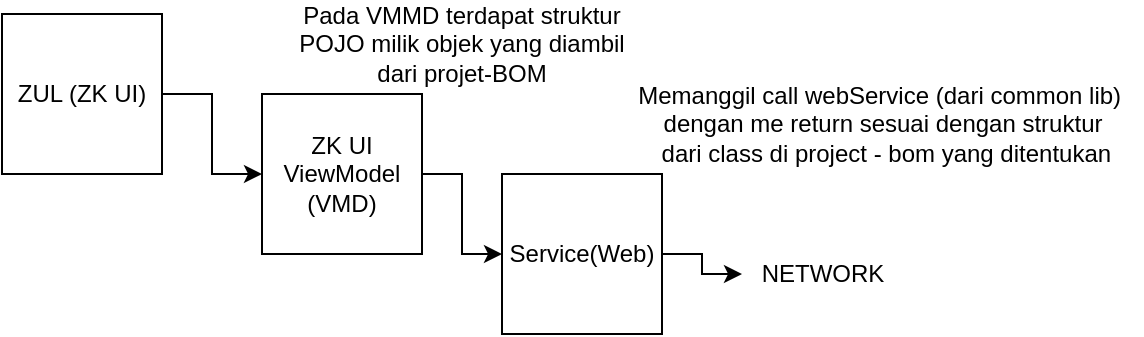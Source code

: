 <mxfile version="13.7.7" type="github">
  <diagram id="VUYOUcLSTNesoHuxwyxF" name="Page-1">
    <mxGraphModel dx="868" dy="482" grid="1" gridSize="10" guides="1" tooltips="1" connect="1" arrows="1" fold="1" page="1" pageScale="1" pageWidth="850" pageHeight="1100" math="0" shadow="0">
      <root>
        <mxCell id="0" />
        <mxCell id="1" parent="0" />
        <mxCell id="fw0LZEKKgFk2uAr3LbG0-5" style="edgeStyle=orthogonalEdgeStyle;rounded=0;orthogonalLoop=1;jettySize=auto;html=1;entryX=0;entryY=0.5;entryDx=0;entryDy=0;" edge="1" parent="1" source="fw0LZEKKgFk2uAr3LbG0-1" target="fw0LZEKKgFk2uAr3LbG0-2">
          <mxGeometry relative="1" as="geometry" />
        </mxCell>
        <mxCell id="fw0LZEKKgFk2uAr3LbG0-1" value="ZUL (ZK UI)" style="whiteSpace=wrap;html=1;aspect=fixed;" vertex="1" parent="1">
          <mxGeometry x="70" y="40" width="80" height="80" as="geometry" />
        </mxCell>
        <mxCell id="fw0LZEKKgFk2uAr3LbG0-6" style="edgeStyle=orthogonalEdgeStyle;rounded=0;orthogonalLoop=1;jettySize=auto;html=1;exitX=1;exitY=0.5;exitDx=0;exitDy=0;entryX=0;entryY=0.5;entryDx=0;entryDy=0;" edge="1" parent="1" source="fw0LZEKKgFk2uAr3LbG0-2" target="fw0LZEKKgFk2uAr3LbG0-3">
          <mxGeometry relative="1" as="geometry" />
        </mxCell>
        <mxCell id="fw0LZEKKgFk2uAr3LbG0-2" value="ZK UI ViewModel (VMD)" style="whiteSpace=wrap;html=1;aspect=fixed;" vertex="1" parent="1">
          <mxGeometry x="200" y="80" width="80" height="80" as="geometry" />
        </mxCell>
        <mxCell id="fw0LZEKKgFk2uAr3LbG0-9" style="edgeStyle=orthogonalEdgeStyle;rounded=0;orthogonalLoop=1;jettySize=auto;html=1;exitX=1;exitY=0.5;exitDx=0;exitDy=0;" edge="1" parent="1" source="fw0LZEKKgFk2uAr3LbG0-3" target="fw0LZEKKgFk2uAr3LbG0-8">
          <mxGeometry relative="1" as="geometry" />
        </mxCell>
        <mxCell id="fw0LZEKKgFk2uAr3LbG0-3" value="Service(Web)" style="whiteSpace=wrap;html=1;aspect=fixed;" vertex="1" parent="1">
          <mxGeometry x="320" y="120" width="80" height="80" as="geometry" />
        </mxCell>
        <mxCell id="fw0LZEKKgFk2uAr3LbG0-4" value="Pada VMMD terdapat struktur POJO milik objek yang diambil dari projet-BOM" style="text;html=1;strokeColor=none;fillColor=none;align=center;verticalAlign=middle;whiteSpace=wrap;rounded=0;" vertex="1" parent="1">
          <mxGeometry x="210" y="40" width="180" height="30" as="geometry" />
        </mxCell>
        <mxCell id="fw0LZEKKgFk2uAr3LbG0-7" value="Memanggil call webService (dari common lib)&amp;nbsp; &lt;br&gt;dengan me return sesuai dengan struktur&lt;br&gt;&amp;nbsp;dari class di project - bom yang ditentukan" style="text;html=1;align=center;verticalAlign=middle;resizable=0;points=[];autosize=1;" vertex="1" parent="1">
          <mxGeometry x="380" y="70" width="260" height="50" as="geometry" />
        </mxCell>
        <mxCell id="fw0LZEKKgFk2uAr3LbG0-8" value="NETWORK" style="text;html=1;align=center;verticalAlign=middle;resizable=0;points=[];autosize=1;" vertex="1" parent="1">
          <mxGeometry x="440" y="160" width="80" height="20" as="geometry" />
        </mxCell>
      </root>
    </mxGraphModel>
  </diagram>
</mxfile>
